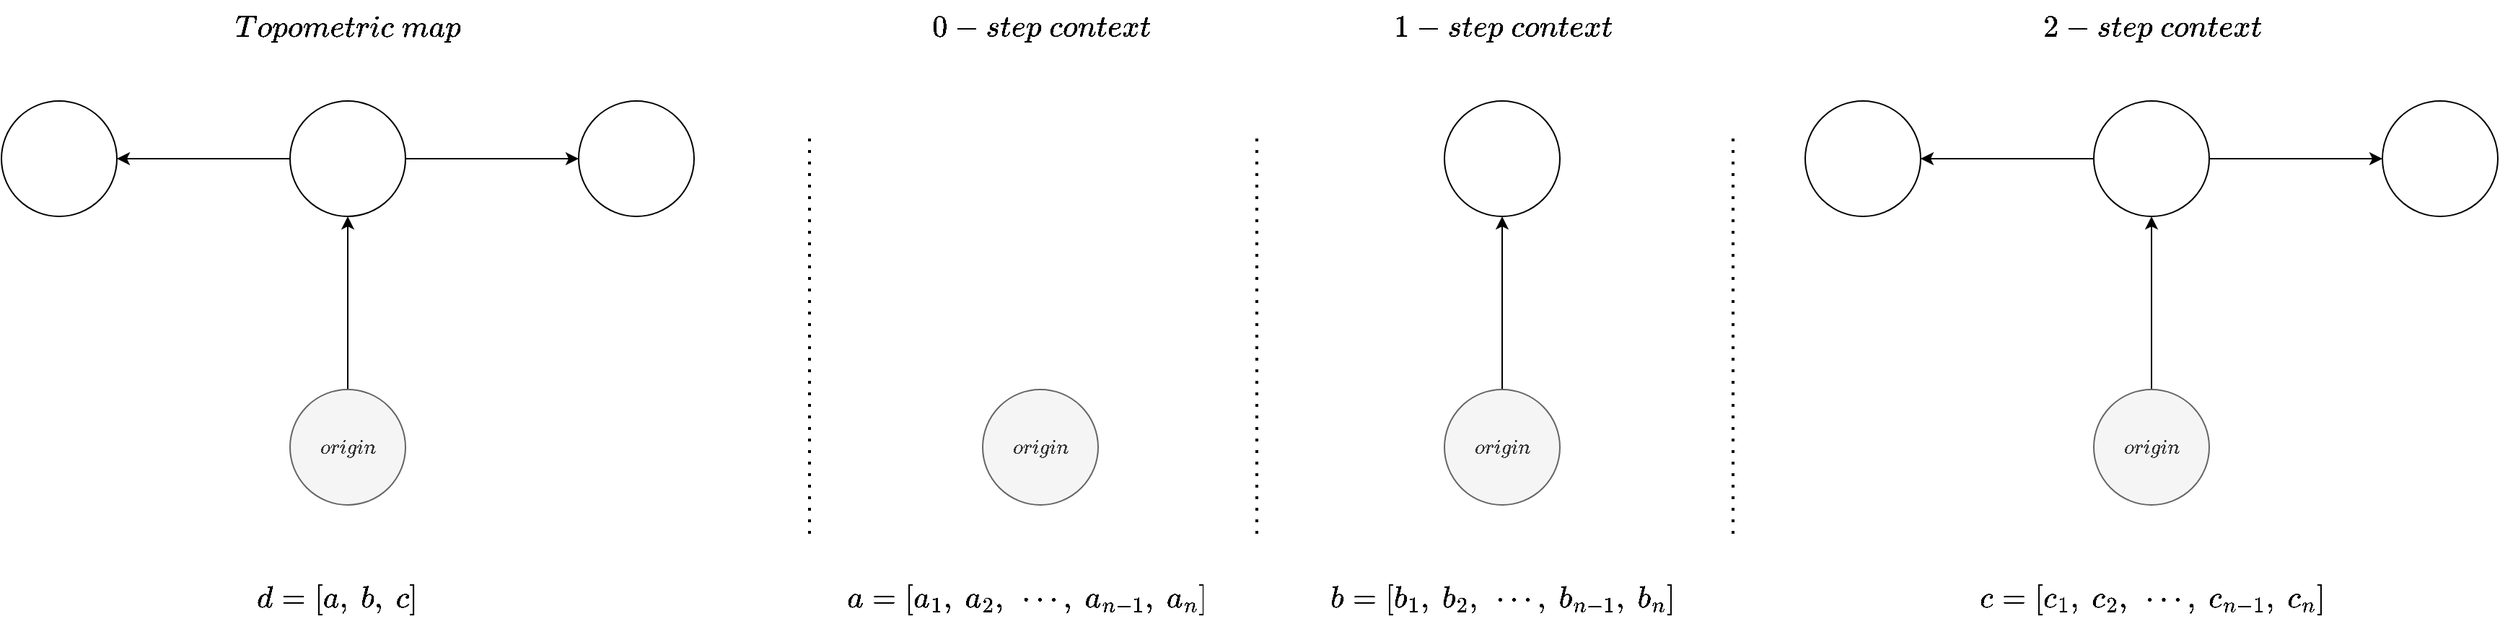 <mxfile version="20.2.3" type="device" pages="2"><diagram id="HPRW0K3dwFhFHHGgg6aE" name="Page-1"><mxGraphModel dx="2785" dy="1614" grid="1" gridSize="10" guides="1" tooltips="1" connect="1" arrows="1" fold="1" page="1" pageScale="1" pageWidth="827" pageHeight="1169" math="1" shadow="0"><root><mxCell id="0"/><mxCell id="1" parent="0"/><mxCell id="OGAEr8JCzx92H58p1ljo-5" style="edgeStyle=orthogonalEdgeStyle;rounded=0;orthogonalLoop=1;jettySize=auto;html=1;exitX=0.5;exitY=0;exitDx=0;exitDy=0;entryX=0.5;entryY=1;entryDx=0;entryDy=0;" edge="1" parent="1" source="OGAEr8JCzx92H58p1ljo-1" target="OGAEr8JCzx92H58p1ljo-2"><mxGeometry relative="1" as="geometry"/></mxCell><mxCell id="OGAEr8JCzx92H58p1ljo-1" value="\(origin\)" style="ellipse;whiteSpace=wrap;html=1;fillColor=#f5f5f5;fontColor=#333333;strokeColor=#666666;" vertex="1" parent="1"><mxGeometry x="350" y="370" width="80" height="80" as="geometry"/></mxCell><mxCell id="OGAEr8JCzx92H58p1ljo-6" style="edgeStyle=orthogonalEdgeStyle;rounded=0;orthogonalLoop=1;jettySize=auto;html=1;exitX=1;exitY=0.5;exitDx=0;exitDy=0;entryX=0;entryY=0.5;entryDx=0;entryDy=0;" edge="1" parent="1" source="OGAEr8JCzx92H58p1ljo-2" target="OGAEr8JCzx92H58p1ljo-3"><mxGeometry relative="1" as="geometry"/></mxCell><mxCell id="OGAEr8JCzx92H58p1ljo-7" style="edgeStyle=orthogonalEdgeStyle;rounded=0;orthogonalLoop=1;jettySize=auto;html=1;exitX=0;exitY=0.5;exitDx=0;exitDy=0;entryX=1;entryY=0.5;entryDx=0;entryDy=0;" edge="1" parent="1" source="OGAEr8JCzx92H58p1ljo-2" target="OGAEr8JCzx92H58p1ljo-4"><mxGeometry relative="1" as="geometry"/></mxCell><mxCell id="OGAEr8JCzx92H58p1ljo-2" value="" style="ellipse;whiteSpace=wrap;html=1;" vertex="1" parent="1"><mxGeometry x="350" y="170" width="80" height="80" as="geometry"/></mxCell><mxCell id="OGAEr8JCzx92H58p1ljo-3" value="" style="ellipse;whiteSpace=wrap;html=1;" vertex="1" parent="1"><mxGeometry x="550" y="170" width="80" height="80" as="geometry"/></mxCell><mxCell id="OGAEr8JCzx92H58p1ljo-4" value="" style="ellipse;whiteSpace=wrap;html=1;" vertex="1" parent="1"><mxGeometry x="150" y="170" width="80" height="80" as="geometry"/></mxCell><mxCell id="OGAEr8JCzx92H58p1ljo-8" value="\(origin\)" style="ellipse;whiteSpace=wrap;html=1;fillColor=#f5f5f5;fontColor=#333333;strokeColor=#666666;" vertex="1" parent="1"><mxGeometry x="830" y="370" width="80" height="80" as="geometry"/></mxCell><mxCell id="OGAEr8JCzx92H58p1ljo-15" style="edgeStyle=orthogonalEdgeStyle;rounded=0;orthogonalLoop=1;jettySize=auto;html=1;exitX=0.5;exitY=0;exitDx=0;exitDy=0;entryX=0.5;entryY=1;entryDx=0;entryDy=0;" edge="1" parent="1" source="OGAEr8JCzx92H58p1ljo-9" target="OGAEr8JCzx92H58p1ljo-10"><mxGeometry relative="1" as="geometry"/></mxCell><mxCell id="OGAEr8JCzx92H58p1ljo-9" value="\(origin\)" style="ellipse;whiteSpace=wrap;html=1;fillColor=#f5f5f5;fontColor=#333333;strokeColor=#666666;" vertex="1" parent="1"><mxGeometry x="1150" y="370" width="80" height="80" as="geometry"/></mxCell><mxCell id="OGAEr8JCzx92H58p1ljo-10" value="" style="ellipse;whiteSpace=wrap;html=1;" vertex="1" parent="1"><mxGeometry x="1150" y="170" width="80" height="80" as="geometry"/></mxCell><mxCell id="OGAEr8JCzx92H58p1ljo-16" style="edgeStyle=orthogonalEdgeStyle;rounded=0;orthogonalLoop=1;jettySize=auto;html=1;exitX=0.5;exitY=0;exitDx=0;exitDy=0;entryX=0.5;entryY=1;entryDx=0;entryDy=0;" edge="1" parent="1" source="OGAEr8JCzx92H58p1ljo-11" target="OGAEr8JCzx92H58p1ljo-12"><mxGeometry relative="1" as="geometry"/></mxCell><mxCell id="OGAEr8JCzx92H58p1ljo-11" value="\(origin\)" style="ellipse;whiteSpace=wrap;html=1;fillColor=#f5f5f5;fontColor=#333333;strokeColor=#666666;" vertex="1" parent="1"><mxGeometry x="1600" y="370" width="80" height="80" as="geometry"/></mxCell><mxCell id="OGAEr8JCzx92H58p1ljo-17" style="edgeStyle=orthogonalEdgeStyle;rounded=0;orthogonalLoop=1;jettySize=auto;html=1;exitX=1;exitY=0.5;exitDx=0;exitDy=0;entryX=0;entryY=0.5;entryDx=0;entryDy=0;" edge="1" parent="1" source="OGAEr8JCzx92H58p1ljo-12" target="OGAEr8JCzx92H58p1ljo-13"><mxGeometry relative="1" as="geometry"/></mxCell><mxCell id="OGAEr8JCzx92H58p1ljo-18" style="edgeStyle=orthogonalEdgeStyle;rounded=0;orthogonalLoop=1;jettySize=auto;html=1;exitX=0;exitY=0.5;exitDx=0;exitDy=0;entryX=1;entryY=0.5;entryDx=0;entryDy=0;" edge="1" parent="1" source="OGAEr8JCzx92H58p1ljo-12" target="OGAEr8JCzx92H58p1ljo-14"><mxGeometry relative="1" as="geometry"/></mxCell><mxCell id="OGAEr8JCzx92H58p1ljo-12" value="" style="ellipse;whiteSpace=wrap;html=1;" vertex="1" parent="1"><mxGeometry x="1600" y="170" width="80" height="80" as="geometry"/></mxCell><mxCell id="OGAEr8JCzx92H58p1ljo-13" value="" style="ellipse;whiteSpace=wrap;html=1;" vertex="1" parent="1"><mxGeometry x="1800" y="170" width="80" height="80" as="geometry"/></mxCell><mxCell id="OGAEr8JCzx92H58p1ljo-14" value="" style="ellipse;whiteSpace=wrap;html=1;" vertex="1" parent="1"><mxGeometry x="1400" y="170" width="80" height="80" as="geometry"/></mxCell><mxCell id="OGAEr8JCzx92H58p1ljo-19" value="" style="endArrow=none;dashed=1;html=1;dashPattern=1 3;strokeWidth=2;rounded=0;" edge="1" parent="1"><mxGeometry width="50" height="50" relative="1" as="geometry"><mxPoint x="1020" y="470" as="sourcePoint"/><mxPoint x="1020" y="190" as="targetPoint"/></mxGeometry></mxCell><mxCell id="OGAEr8JCzx92H58p1ljo-20" value="" style="endArrow=none;dashed=1;html=1;dashPattern=1 3;strokeWidth=2;rounded=0;" edge="1" parent="1"><mxGeometry width="50" height="50" relative="1" as="geometry"><mxPoint x="1350" y="470" as="sourcePoint"/><mxPoint x="1350" y="190" as="targetPoint"/></mxGeometry></mxCell><mxCell id="OGAEr8JCzx92H58p1ljo-25" value="\(a=[a_1,\ a_2,\ \cdots,\ a_{n-1},\ a_{n}]\)" style="text;html=1;align=center;verticalAlign=middle;resizable=0;points=[];autosize=1;strokeColor=none;fillColor=none;fontSize=18;" vertex="1" parent="1"><mxGeometry x="690" y="495" width="340" height="40" as="geometry"/></mxCell><mxCell id="OGAEr8JCzx92H58p1ljo-26" value="\(b=[b_1,\ b_2,\ \cdots,\ b_{n-1},\ b_{n}]\)" style="text;html=1;align=center;verticalAlign=middle;resizable=0;points=[];autosize=1;strokeColor=none;fillColor=none;fontSize=18;" vertex="1" parent="1"><mxGeometry x="1020" y="495" width="340" height="40" as="geometry"/></mxCell><mxCell id="OGAEr8JCzx92H58p1ljo-27" value="\(c=[c_1,\ c_2,\ \cdots,\ c_{n-1},\ c_{n}]\)" style="text;html=1;align=center;verticalAlign=middle;resizable=0;points=[];autosize=1;strokeColor=none;fillColor=none;fontSize=18;" vertex="1" parent="1"><mxGeometry x="1470" y="495" width="340" height="40" as="geometry"/></mxCell><mxCell id="OGAEr8JCzx92H58p1ljo-28" value="&lt;blockquote style=&quot;margin: 0 0 0 40px; border: none; padding: 0px;&quot;&gt;\(d = [a,\ b,\ c]\)&lt;/blockquote&gt;" style="text;html=1;align=center;verticalAlign=middle;resizable=0;points=[];autosize=1;strokeColor=none;fillColor=none;fontSize=18;" vertex="1" parent="1"><mxGeometry x="267" y="495" width="190" height="40" as="geometry"/></mxCell><mxCell id="OGAEr8JCzx92H58p1ljo-30" value="" style="endArrow=none;dashed=1;html=1;dashPattern=1 3;strokeWidth=2;rounded=0;" edge="1" parent="1"><mxGeometry width="50" height="50" relative="1" as="geometry"><mxPoint x="710" y="470" as="sourcePoint"/><mxPoint x="710" y="190" as="targetPoint"/></mxGeometry></mxCell><mxCell id="OGAEr8JCzx92H58p1ljo-31" value="\(Topometric\ map\)" style="text;html=1;align=center;verticalAlign=middle;resizable=0;points=[];autosize=1;strokeColor=none;fillColor=none;fontSize=18;" vertex="1" parent="1"><mxGeometry x="300" y="100" width="180" height="40" as="geometry"/></mxCell><mxCell id="OGAEr8JCzx92H58p1ljo-32" value="\(0-step\ context\)" style="text;html=1;align=center;verticalAlign=middle;resizable=0;points=[];autosize=1;strokeColor=none;fillColor=none;fontSize=18;" vertex="1" parent="1"><mxGeometry x="790" y="100" width="160" height="40" as="geometry"/></mxCell><mxCell id="OGAEr8JCzx92H58p1ljo-33" value="\(1-step\ context\)" style="text;html=1;align=center;verticalAlign=middle;resizable=0;points=[];autosize=1;strokeColor=none;fillColor=none;fontSize=18;" vertex="1" parent="1"><mxGeometry x="1110" y="100" width="160" height="40" as="geometry"/></mxCell><mxCell id="OGAEr8JCzx92H58p1ljo-34" value="\(2-step\ context\)" style="text;html=1;align=center;verticalAlign=middle;resizable=0;points=[];autosize=1;strokeColor=none;fillColor=none;fontSize=18;" vertex="1" parent="1"><mxGeometry x="1560" y="100" width="160" height="40" as="geometry"/></mxCell></root></mxGraphModel></diagram><diagram id="5ivPcnRwZAHaCjY7jcCz" name="Page-2"><mxGraphModel dx="2305" dy="1336" grid="1" gridSize="10" guides="1" tooltips="1" connect="1" arrows="1" fold="1" page="1" pageScale="1" pageWidth="827" pageHeight="1169" math="1" shadow="0"><root><mxCell id="0"/><mxCell id="1" parent="0"/><mxCell id="OpDMrGY3SJFXgbZ-2Ry--20" value="" style="rounded=0;whiteSpace=wrap;html=1;fontSize=18;fillColor=#9E9E9E;opacity=30;" vertex="1" parent="1"><mxGeometry x="100" y="152" width="100" height="78" as="geometry"/></mxCell><mxCell id="OpDMrGY3SJFXgbZ-2Ry--21" value="" style="endArrow=classic;html=1;rounded=0;fontSize=18;" edge="1" parent="1"><mxGeometry width="50" height="50" relative="1" as="geometry"><mxPoint x="350" y="150" as="sourcePoint"/><mxPoint x="440" y="150" as="targetPoint"/></mxGeometry></mxCell><mxCell id="OpDMrGY3SJFXgbZ-2Ry--22" value="\([f_1,\ f_2,\ \cdots,\ f_{n-1},\ f_{n}]\)" style="text;html=1;align=center;verticalAlign=middle;resizable=0;points=[];autosize=1;strokeColor=none;fillColor=none;fontSize=18;" vertex="1" parent="1"><mxGeometry x="430" y="130" width="300" height="40" as="geometry"/></mxCell><mxCell id="OpDMrGY3SJFXgbZ-2Ry--23" value="\(embed\)" style="text;html=1;align=center;verticalAlign=middle;resizable=0;points=[];autosize=1;strokeColor=none;fillColor=none;fontSize=18;" vertex="1" parent="1"><mxGeometry x="340" y="110" width="100" height="40" as="geometry"/></mxCell><mxCell id="OpDMrGY3SJFXgbZ-2Ry--1" value="" style="endArrow=none;html=1;rounded=0;fontSize=18;dashed=1;" edge="1" parent="1"><mxGeometry width="50" height="50" relative="1" as="geometry"><mxPoint x="180" y="178" as="sourcePoint"/><mxPoint x="100" y="230" as="targetPoint"/></mxGeometry></mxCell><mxCell id="OpDMrGY3SJFXgbZ-2Ry--2" value="" style="endArrow=none;html=1;rounded=0;fontSize=18;" edge="1" parent="1"><mxGeometry width="50" height="50" relative="1" as="geometry"><mxPoint x="300" y="178" as="sourcePoint"/><mxPoint x="260" y="204" as="targetPoint"/></mxGeometry></mxCell><mxCell id="OpDMrGY3SJFXgbZ-2Ry--3" value="" style="endArrow=none;html=1;rounded=0;fontSize=18;dashed=1;" edge="1" parent="1"><mxGeometry width="50" height="50" relative="1" as="geometry"><mxPoint x="300" y="178" as="sourcePoint"/><mxPoint x="180" y="178" as="targetPoint"/></mxGeometry></mxCell><mxCell id="OpDMrGY3SJFXgbZ-2Ry--4" value="" style="endArrow=none;html=1;rounded=0;fontSize=18;" edge="1" parent="1"><mxGeometry width="50" height="50" relative="1" as="geometry"><mxPoint x="200" y="230" as="sourcePoint"/><mxPoint x="100" y="230" as="targetPoint"/></mxGeometry></mxCell><mxCell id="OpDMrGY3SJFXgbZ-2Ry--5" value="" style="endArrow=none;html=1;rounded=0;fontSize=18;" edge="1" parent="1"><mxGeometry width="50" height="50" relative="1" as="geometry"><mxPoint x="100" y="230" as="sourcePoint"/><mxPoint x="100" y="152" as="targetPoint"/></mxGeometry></mxCell><mxCell id="OpDMrGY3SJFXgbZ-2Ry--6" value="" style="endArrow=none;html=1;rounded=0;fontSize=18;" edge="1" parent="1"><mxGeometry width="50" height="50" relative="1" as="geometry"><mxPoint x="200" y="152" as="sourcePoint"/><mxPoint x="100" y="152" as="targetPoint"/></mxGeometry></mxCell><mxCell id="OpDMrGY3SJFXgbZ-2Ry--7" value="" style="endArrow=none;html=1;rounded=0;fontSize=18;" edge="1" parent="1"><mxGeometry width="50" height="50" relative="1" as="geometry"><mxPoint x="300" y="178" as="sourcePoint"/><mxPoint x="300" y="100" as="targetPoint"/></mxGeometry></mxCell><mxCell id="OpDMrGY3SJFXgbZ-2Ry--8" value="" style="endArrow=none;html=1;rounded=0;fontSize=18;dashed=1;" edge="1" parent="1"><mxGeometry width="50" height="50" relative="1" as="geometry"><mxPoint x="180" y="178" as="sourcePoint"/><mxPoint x="180" y="100" as="targetPoint"/></mxGeometry></mxCell><mxCell id="OpDMrGY3SJFXgbZ-2Ry--9" value="" style="endArrow=none;html=1;rounded=0;fontSize=18;" edge="1" parent="1"><mxGeometry width="50" height="50" relative="1" as="geometry"><mxPoint x="300" y="100" as="sourcePoint"/><mxPoint x="180" y="100" as="targetPoint"/></mxGeometry></mxCell><mxCell id="OpDMrGY3SJFXgbZ-2Ry--10" value="" style="endArrow=none;html=1;rounded=0;fontSize=18;" edge="1" parent="1"><mxGeometry width="50" height="50" relative="1" as="geometry"><mxPoint x="300" y="100" as="sourcePoint"/><mxPoint x="260" y="126" as="targetPoint"/></mxGeometry></mxCell><mxCell id="OpDMrGY3SJFXgbZ-2Ry--11" value="" style="endArrow=none;html=1;rounded=0;fontSize=18;" edge="1" parent="1"><mxGeometry width="50" height="50" relative="1" as="geometry"><mxPoint x="180" y="100" as="sourcePoint"/><mxPoint x="100" y="152" as="targetPoint"/></mxGeometry></mxCell><mxCell id="OpDMrGY3SJFXgbZ-2Ry--12" value="" style="endArrow=none;html=1;rounded=0;fontSize=18;" edge="1" parent="1"><mxGeometry width="50" height="50" relative="1" as="geometry"><mxPoint x="260" y="126" as="sourcePoint"/><mxPoint x="240" y="126" as="targetPoint"/></mxGeometry></mxCell><mxCell id="OpDMrGY3SJFXgbZ-2Ry--13" value="" style="endArrow=none;html=1;rounded=0;fontSize=18;" edge="1" parent="1"><mxGeometry width="50" height="50" relative="1" as="geometry"><mxPoint x="260" y="204" as="sourcePoint"/><mxPoint x="240" y="204" as="targetPoint"/></mxGeometry></mxCell><mxCell id="OpDMrGY3SJFXgbZ-2Ry--14" value="" style="endArrow=none;html=1;rounded=0;fontSize=18;" edge="1" parent="1"><mxGeometry width="50" height="50" relative="1" as="geometry"><mxPoint x="260" y="204" as="sourcePoint"/><mxPoint x="260" y="126" as="targetPoint"/></mxGeometry></mxCell><mxCell id="OpDMrGY3SJFXgbZ-2Ry--15" value="" style="endArrow=none;html=1;rounded=0;fontSize=18;" edge="1" parent="1"><mxGeometry width="50" height="50" relative="1" as="geometry"><mxPoint x="240" y="126" as="sourcePoint"/><mxPoint x="200" y="152" as="targetPoint"/></mxGeometry></mxCell><mxCell id="OpDMrGY3SJFXgbZ-2Ry--16" value="" style="endArrow=none;html=1;rounded=0;fontSize=18;" edge="1" parent="1"><mxGeometry width="50" height="50" relative="1" as="geometry"><mxPoint x="199.8" y="230" as="sourcePoint"/><mxPoint x="199.8" y="152" as="targetPoint"/></mxGeometry></mxCell><mxCell id="OpDMrGY3SJFXgbZ-2Ry--17" value="" style="endArrow=none;html=1;rounded=0;fontSize=18;" edge="1" parent="1"><mxGeometry width="50" height="50" relative="1" as="geometry"><mxPoint x="240" y="204" as="sourcePoint"/><mxPoint x="200" y="230" as="targetPoint"/></mxGeometry></mxCell><mxCell id="OpDMrGY3SJFXgbZ-2Ry--18" value="" style="endArrow=none;html=1;rounded=0;fontSize=18;" edge="1" parent="1"><mxGeometry width="50" height="50" relative="1" as="geometry"><mxPoint x="240" y="204" as="sourcePoint"/><mxPoint x="240" y="126" as="targetPoint"/></mxGeometry></mxCell><mxCell id="OpDMrGY3SJFXgbZ-2Ry--19" value="" style="rounded=0;whiteSpace=wrap;html=1;fontSize=18;fillColor=#9E9E9E;opacity=30;" vertex="1" parent="1"><mxGeometry x="240" y="126" width="20" height="78" as="geometry"/></mxCell></root></mxGraphModel></diagram></mxfile>